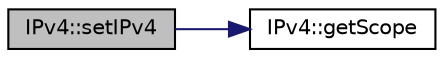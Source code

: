 digraph "IPv4::setIPv4"
{
  edge [fontname="Helvetica",fontsize="10",labelfontname="Helvetica",labelfontsize="10"];
  node [fontname="Helvetica",fontsize="10",shape=record];
  rankdir="LR";
  Node1 [label="IPv4::setIPv4",height=0.2,width=0.4,color="black", fillcolor="grey75", style="filled" fontcolor="black"];
  Node1 -> Node2 [color="midnightblue",fontsize="10",style="solid",fontname="Helvetica"];
  Node2 [label="IPv4::getScope",height=0.2,width=0.4,color="black", fillcolor="white", style="filled",URL="$class_i_pv4.html#ad7a31c686e54f6cd5e1e271934bffe8f"];
}
